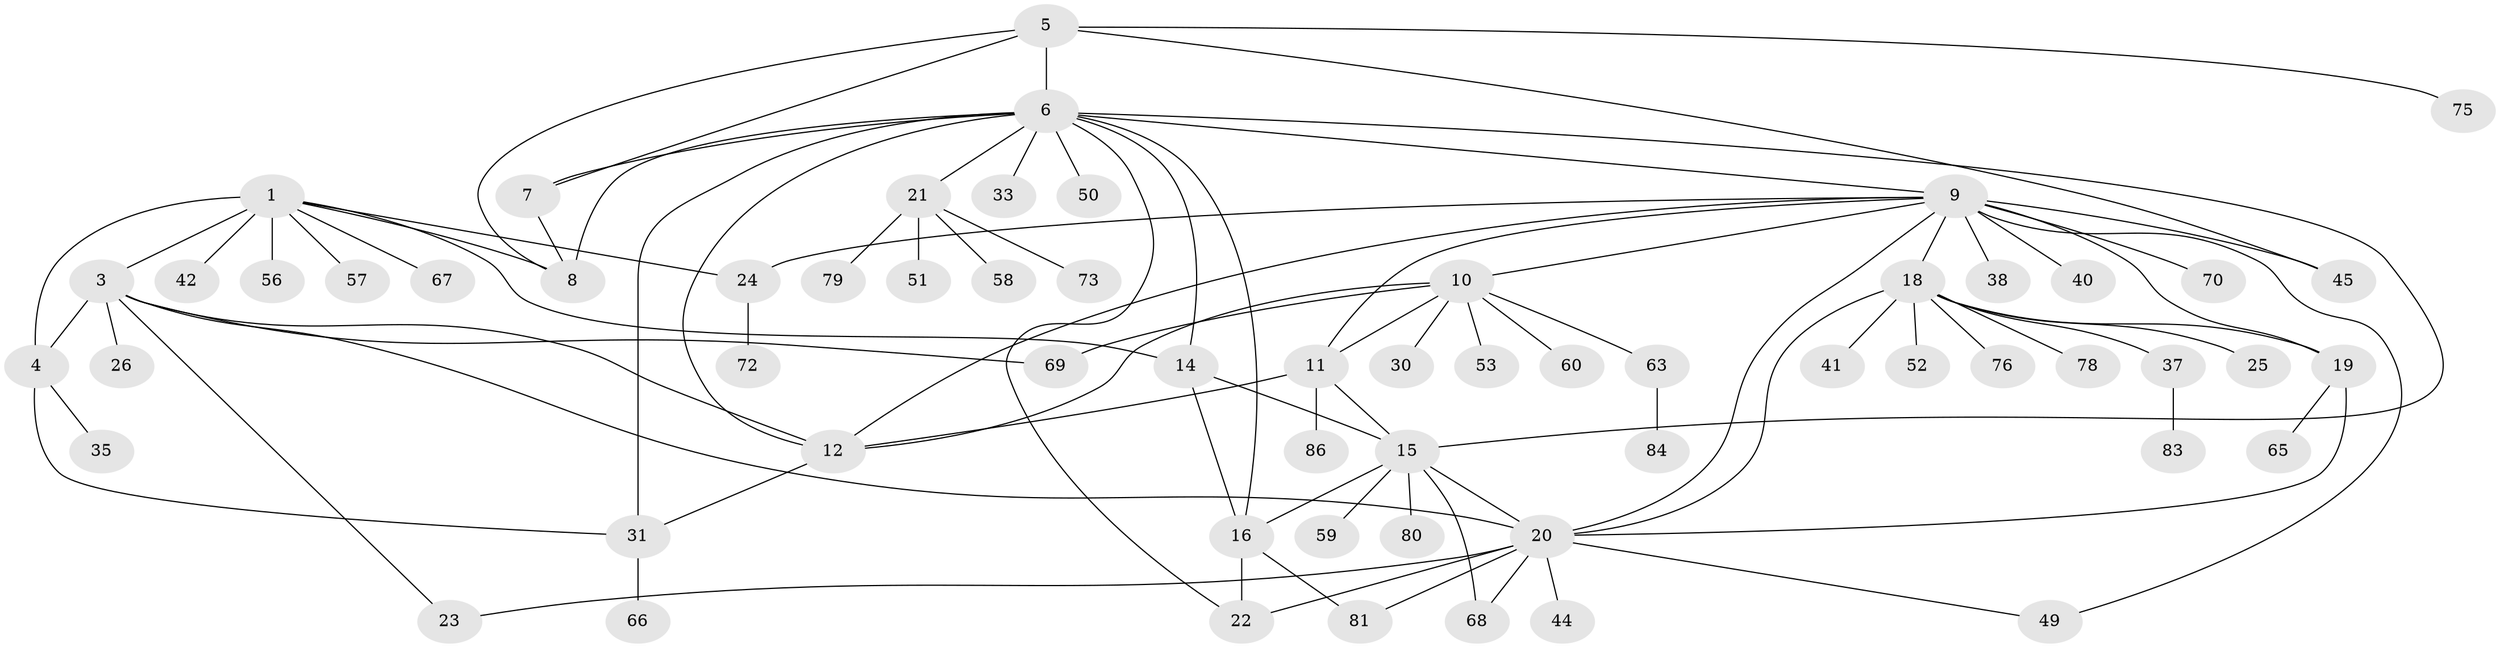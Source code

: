 // Generated by graph-tools (version 1.1) at 2025/52/02/27/25 19:52:14]
// undirected, 62 vertices, 91 edges
graph export_dot {
graph [start="1"]
  node [color=gray90,style=filled];
  1 [super="+2"];
  3 [super="+54"];
  4 [super="+77"];
  5 [super="+36"];
  6 [super="+13"];
  7 [super="+55"];
  8 [super="+29"];
  9 [super="+17"];
  10 [super="+34"];
  11 [super="+82"];
  12 [super="+32"];
  14;
  15 [super="+64"];
  16 [super="+71"];
  18 [super="+28"];
  19 [super="+46"];
  20 [super="+39"];
  21 [super="+43"];
  22;
  23 [super="+61"];
  24 [super="+27"];
  25;
  26;
  30;
  31 [super="+62"];
  33;
  35;
  37 [super="+48"];
  38;
  40;
  41;
  42;
  44;
  45 [super="+47"];
  49;
  50;
  51;
  52;
  53;
  56;
  57;
  58;
  59;
  60;
  63;
  65;
  66;
  67;
  68;
  69;
  70 [super="+74"];
  72;
  73 [super="+85"];
  75;
  76;
  78;
  79;
  80;
  81;
  83;
  84;
  86;
  1 -- 3 [weight=2];
  1 -- 4 [weight=2];
  1 -- 14;
  1 -- 24;
  1 -- 42;
  1 -- 67;
  1 -- 8;
  1 -- 57;
  1 -- 56;
  3 -- 4;
  3 -- 12;
  3 -- 20;
  3 -- 23;
  3 -- 26;
  3 -- 69;
  4 -- 31;
  4 -- 35;
  5 -- 6;
  5 -- 7;
  5 -- 8;
  5 -- 45;
  5 -- 75;
  6 -- 7;
  6 -- 8;
  6 -- 12;
  6 -- 21;
  6 -- 22;
  6 -- 16;
  6 -- 33;
  6 -- 50;
  6 -- 14;
  6 -- 15;
  6 -- 9;
  6 -- 31;
  7 -- 8;
  9 -- 10;
  9 -- 11;
  9 -- 12;
  9 -- 38;
  9 -- 49;
  9 -- 70 [weight=2];
  9 -- 40;
  9 -- 45;
  9 -- 18;
  9 -- 19;
  9 -- 20;
  9 -- 24;
  10 -- 11;
  10 -- 12;
  10 -- 30;
  10 -- 60;
  10 -- 63;
  10 -- 69;
  10 -- 53;
  11 -- 12;
  11 -- 15;
  11 -- 86;
  12 -- 31;
  14 -- 15;
  14 -- 16;
  15 -- 16;
  15 -- 20;
  15 -- 59;
  15 -- 68;
  15 -- 80;
  16 -- 81;
  16 -- 22;
  18 -- 19;
  18 -- 20;
  18 -- 25;
  18 -- 37;
  18 -- 52;
  18 -- 78;
  18 -- 41;
  18 -- 76;
  19 -- 20;
  19 -- 65;
  20 -- 22;
  20 -- 44;
  20 -- 49;
  20 -- 68;
  20 -- 81;
  20 -- 23;
  21 -- 58;
  21 -- 73;
  21 -- 79;
  21 -- 51;
  24 -- 72;
  31 -- 66;
  37 -- 83;
  63 -- 84;
}
